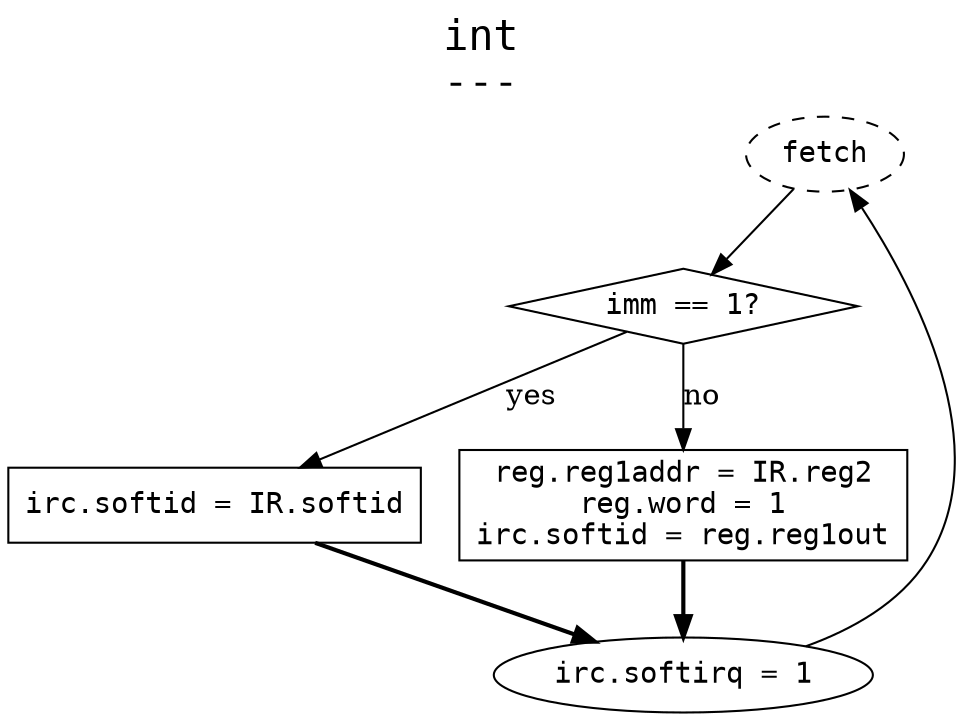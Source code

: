 digraph int {
	label="int\n---\n";
	labelloc="t";
	fontsize=20;
	fontname="mono";

	node [shape=oval, fontname="mono"];
	fetch [style=dashed];
	Irq [label="irc.softirq = 1"];

	node [shape=diamond, fontname="mono"];
	IsImm [label="imm == 1?"];

	node [shape=rect, fontname="mono"];
	IRImm [label="irc.softid = IR.softid"];
	Reg [label="reg.reg1addr = IR.reg2\nreg.word = 1\nirc.softid = reg.reg1out"];

	fetch -> IsImm;
	IsImm -> IRImm [label="yes"];
	IsImm -> Reg   [label="no"];
	IRImm -> Irq [style=bold];
	Reg   -> Irq [style=bold];
	Irq -> fetch;
}
